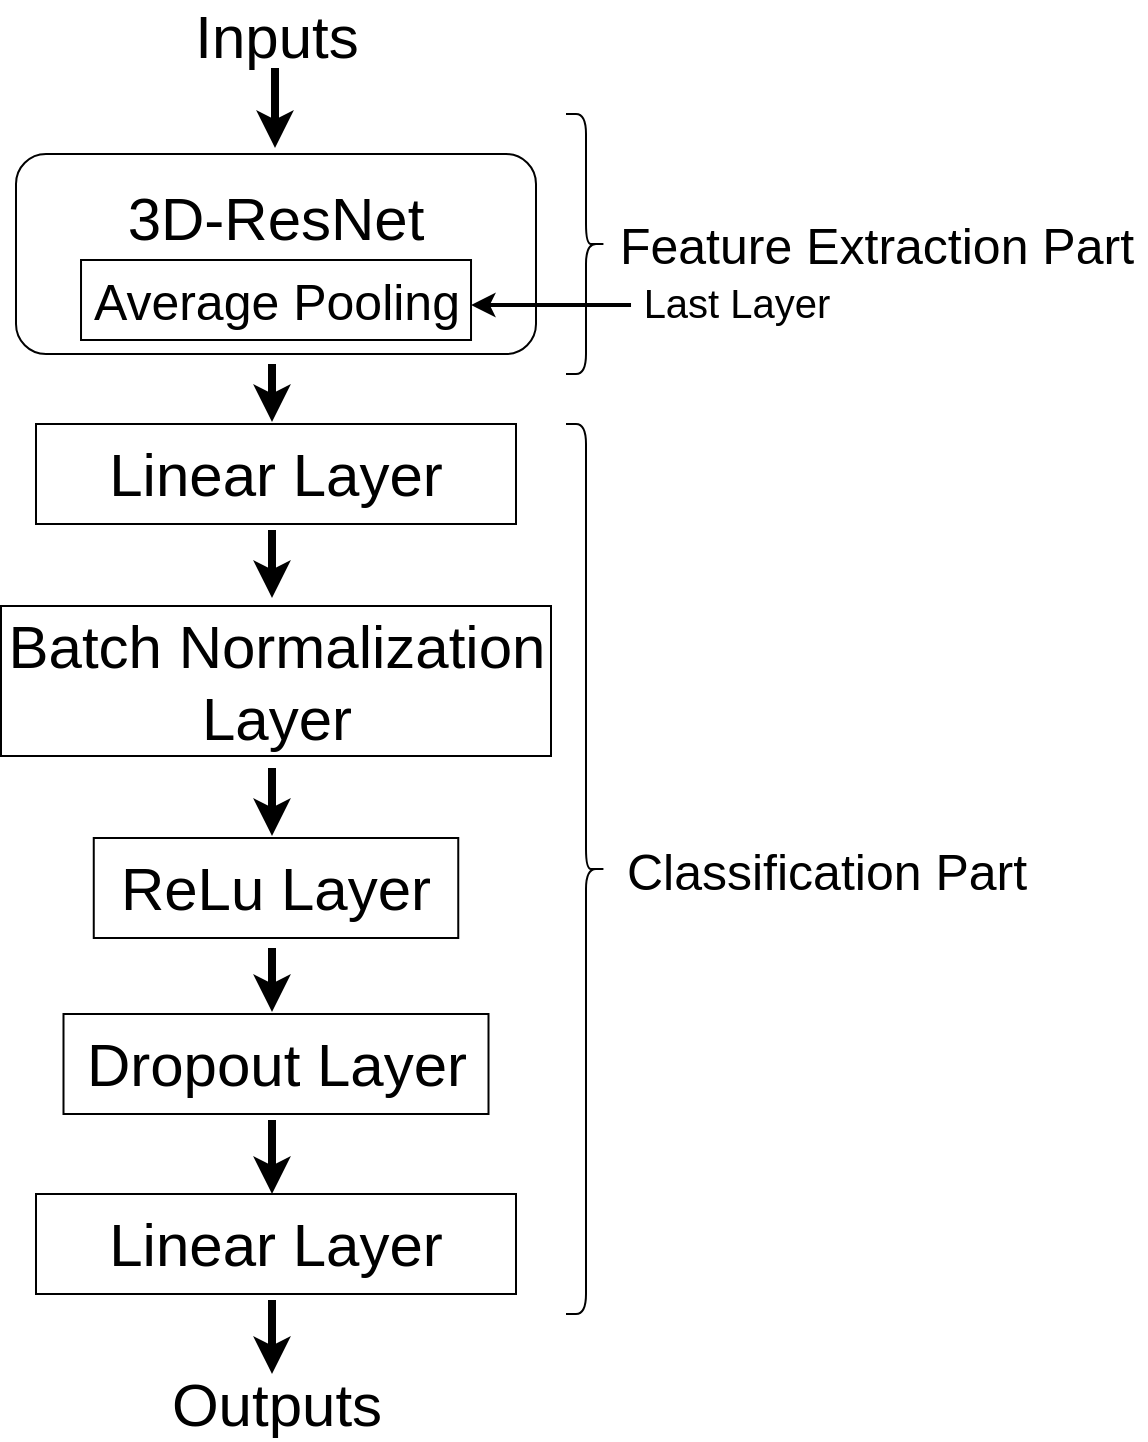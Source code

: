 <mxfile version="12.5.5" type="device"><diagram id="lp3chfWBuB1hzFoC-AsR" name="Page-1"><mxGraphModel dx="817" dy="1225" grid="1" gridSize="10" guides="1" tooltips="1" connect="1" arrows="1" fold="1" page="1" pageScale="1" pageWidth="827" pageHeight="1169" math="0" shadow="0"><root><mxCell id="0"/><mxCell id="1" parent="0"/><mxCell id="ZwcKraPQilF3etKfOUXq-1" value="&lt;font style=&quot;font-size: 30px&quot;&gt;3D-ResNet&lt;br&gt;&lt;br&gt;&lt;/font&gt;" style="rounded=1;whiteSpace=wrap;html=1;" vertex="1" parent="1"><mxGeometry x="195" y="160" width="260" height="100" as="geometry"/></mxCell><mxCell id="ZwcKraPQilF3etKfOUXq-2" value="&lt;font style=&quot;font-size: 30px&quot;&gt;Inputs&lt;br&gt;&lt;/font&gt;" style="text;html=1;align=center;verticalAlign=middle;resizable=0;points=[];autosize=1;" vertex="1" parent="1"><mxGeometry x="275" y="86" width="100" height="30" as="geometry"/></mxCell><mxCell id="ZwcKraPQilF3etKfOUXq-3" value="" style="endArrow=classic;html=1;strokeWidth=4;" edge="1" parent="1"><mxGeometry width="50" height="50" relative="1" as="geometry"><mxPoint x="324.5" y="117" as="sourcePoint"/><mxPoint x="324.5" y="157" as="targetPoint"/></mxGeometry></mxCell><mxCell id="ZwcKraPQilF3etKfOUXq-4" value="" style="endArrow=classic;html=1;strokeWidth=4;" edge="1" parent="1"><mxGeometry width="50" height="50" relative="1" as="geometry"><mxPoint x="323" y="265" as="sourcePoint"/><mxPoint x="323" y="294" as="targetPoint"/></mxGeometry></mxCell><mxCell id="ZwcKraPQilF3etKfOUXq-5" value="&lt;font style=&quot;font-size: 30px&quot;&gt;Linear Layer&lt;/font&gt;" style="rounded=0;whiteSpace=wrap;html=1;" vertex="1" parent="1"><mxGeometry x="205" y="295" width="240" height="50" as="geometry"/></mxCell><mxCell id="ZwcKraPQilF3etKfOUXq-6" value="" style="shape=curlyBracket;whiteSpace=wrap;html=1;rounded=1;rotation=-180;" vertex="1" parent="1"><mxGeometry x="470" y="140" width="20" height="130" as="geometry"/></mxCell><mxCell id="ZwcKraPQilF3etKfOUXq-9" value="&lt;font style=&quot;font-size: 25px&quot;&gt;Feature Extraction Part&lt;/font&gt;" style="text;html=1;align=center;verticalAlign=middle;resizable=0;points=[];autosize=1;" vertex="1" parent="1"><mxGeometry x="490" y="195" width="270" height="20" as="geometry"/></mxCell><mxCell id="ZwcKraPQilF3etKfOUXq-11" value="" style="shape=curlyBracket;whiteSpace=wrap;html=1;rounded=1;rotation=-180;" vertex="1" parent="1"><mxGeometry x="470" y="295" width="20" height="445" as="geometry"/></mxCell><mxCell id="ZwcKraPQilF3etKfOUXq-12" value="&lt;font style=&quot;font-size: 25px&quot;&gt;Classification Part&lt;/font&gt;" style="text;html=1;align=center;verticalAlign=middle;resizable=0;points=[];autosize=1;" vertex="1" parent="1"><mxGeometry x="490" y="507.5" width="220" height="20" as="geometry"/></mxCell><mxCell id="ZwcKraPQilF3etKfOUXq-13" value="" style="endArrow=classic;html=1;strokeWidth=4;" edge="1" parent="1"><mxGeometry width="50" height="50" relative="1" as="geometry"><mxPoint x="323" y="643" as="sourcePoint"/><mxPoint x="323" y="680" as="targetPoint"/></mxGeometry></mxCell><mxCell id="ZwcKraPQilF3etKfOUXq-14" value="&lt;font style=&quot;font-size: 30px&quot;&gt;Outputs&lt;br&gt;&lt;/font&gt;" style="text;html=1;align=center;verticalAlign=middle;resizable=0;points=[];autosize=1;" vertex="1" parent="1"><mxGeometry x="265" y="770" width="120" height="30" as="geometry"/></mxCell><mxCell id="ZwcKraPQilF3etKfOUXq-15" value="&lt;font style=&quot;font-size: 30px&quot;&gt;Linear Layer&lt;/font&gt;" style="rounded=0;whiteSpace=wrap;html=1;" vertex="1" parent="1"><mxGeometry x="205" y="680" width="240" height="50" as="geometry"/></mxCell><mxCell id="ZwcKraPQilF3etKfOUXq-16" value="&lt;span style=&quot;font-size: 30px&quot;&gt;Batch Normalization Layer&lt;/span&gt;" style="rounded=0;whiteSpace=wrap;html=1;" vertex="1" parent="1"><mxGeometry x="187.5" y="386" width="275" height="75" as="geometry"/></mxCell><mxCell id="ZwcKraPQilF3etKfOUXq-17" value="" style="endArrow=classic;html=1;strokeWidth=4;" edge="1" parent="1"><mxGeometry width="50" height="50" relative="1" as="geometry"><mxPoint x="323" y="348" as="sourcePoint"/><mxPoint x="323" y="382" as="targetPoint"/></mxGeometry></mxCell><mxCell id="ZwcKraPQilF3etKfOUXq-18" value="" style="endArrow=classic;html=1;strokeWidth=4;" edge="1" parent="1"><mxGeometry width="50" height="50" relative="1" as="geometry"><mxPoint x="323" y="467" as="sourcePoint"/><mxPoint x="323" y="501" as="targetPoint"/></mxGeometry></mxCell><mxCell id="ZwcKraPQilF3etKfOUXq-19" value="&lt;span style=&quot;font-size: 30px&quot;&gt;ReLu Layer&lt;/span&gt;" style="rounded=0;whiteSpace=wrap;html=1;" vertex="1" parent="1"><mxGeometry x="233.88" y="502" width="182.25" height="50" as="geometry"/></mxCell><mxCell id="ZwcKraPQilF3etKfOUXq-21" value="&lt;span style=&quot;font-size: 30px&quot;&gt;Dropout Layer&lt;/span&gt;" style="rounded=0;whiteSpace=wrap;html=1;" vertex="1" parent="1"><mxGeometry x="218.75" y="590" width="212.5" height="50" as="geometry"/></mxCell><mxCell id="ZwcKraPQilF3etKfOUXq-22" value="" style="endArrow=classic;html=1;strokeWidth=4;" edge="1" parent="1"><mxGeometry width="50" height="50" relative="1" as="geometry"><mxPoint x="323" y="557" as="sourcePoint"/><mxPoint x="323" y="589" as="targetPoint"/></mxGeometry></mxCell><mxCell id="ZwcKraPQilF3etKfOUXq-23" value="" style="endArrow=classic;html=1;strokeWidth=4;" edge="1" parent="1"><mxGeometry width="50" height="50" relative="1" as="geometry"><mxPoint x="323" y="733" as="sourcePoint"/><mxPoint x="323" y="770" as="targetPoint"/></mxGeometry></mxCell><mxCell id="ZwcKraPQilF3etKfOUXq-24" value="&lt;font style=&quot;font-size: 25px&quot;&gt;Average Pooling&lt;/font&gt;" style="rounded=0;whiteSpace=wrap;html=1;" vertex="1" parent="1"><mxGeometry x="227.51" y="213" width="195" height="40" as="geometry"/></mxCell><mxCell id="ZwcKraPQilF3etKfOUXq-25" value="" style="endArrow=classic;html=1;strokeWidth=2;" edge="1" parent="1"><mxGeometry width="50" height="50" relative="1" as="geometry"><mxPoint x="502.51" y="235.5" as="sourcePoint"/><mxPoint x="422.51" y="235.5" as="targetPoint"/></mxGeometry></mxCell><mxCell id="ZwcKraPQilF3etKfOUXq-26" value="&lt;font style=&quot;font-size: 20px&quot;&gt;Last Layer&lt;/font&gt;" style="text;html=1;align=center;verticalAlign=middle;resizable=0;points=[];autosize=1;" vertex="1" parent="1"><mxGeometry x="500" y="224" width="110" height="20" as="geometry"/></mxCell></root></mxGraphModel></diagram></mxfile>